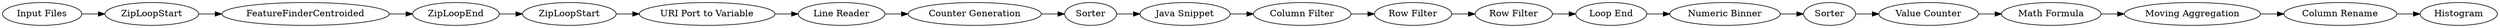 digraph {
	"4021555451489390641_299" [label="Input Files"]
	"-6470966491864404316_298" [label="Row Filter"]
	"-6470966491864404316_286" [label="Numeric Binner"]
	"-6470966491864404316_295" [label="Column Filter"]
	"4021555451489390641_6" [label=ZipLoopEnd]
	"-6470966491864404316_293" [label="Line Reader"]
	"-6470966491864404316_296" [label=Sorter]
	"-6470966491864404316_299" [label="Java Snippet"]
	"-6470966491864404316_291" [label="Value Counter"]
	"-6470966491864404316_292" [label="Math Formula"]
	"4021555451489390641_290" [label=Histogram]
	"-6470966491864404316_300" [label="Moving Aggregation"]
	"-6470966491864404316_285" [label="Loop End"]
	"-6470966491864404316_297" [label="Row Filter"]
	"4021555451489390641_295" [label=FeatureFinderCentroided]
	"-6470966491864404316_301" [label="Column Rename"]
	"-6470966491864404316_9" [label="URI Port to Variable"]
	"-6470966491864404316_288" [label=Sorter]
	"4021555451489390641_2" [label=ZipLoopStart]
	"-6470966491864404316_8" [label=ZipLoopStart]
	"-6470966491864404316_294" [label="Counter Generation"]
	"-6470966491864404316_298" -> "-6470966491864404316_297"
	"-6470966491864404316_300" -> "-6470966491864404316_301"
	"-6470966491864404316_301" -> "4021555451489390641_290"
	"-6470966491864404316_294" -> "-6470966491864404316_296"
	"-6470966491864404316_285" -> "-6470966491864404316_286"
	"-6470966491864404316_295" -> "-6470966491864404316_298"
	"-6470966491864404316_293" -> "-6470966491864404316_294"
	"4021555451489390641_299" -> "4021555451489390641_2"
	"-6470966491864404316_288" -> "-6470966491864404316_291"
	"-6470966491864404316_297" -> "-6470966491864404316_285"
	"-6470966491864404316_299" -> "-6470966491864404316_295"
	"-6470966491864404316_292" -> "-6470966491864404316_300"
	"-6470966491864404316_296" -> "-6470966491864404316_299"
	"4021555451489390641_6" -> "-6470966491864404316_8"
	"4021555451489390641_2" -> "4021555451489390641_295"
	"4021555451489390641_295" -> "4021555451489390641_6"
	"-6470966491864404316_9" -> "-6470966491864404316_293"
	"-6470966491864404316_291" -> "-6470966491864404316_292"
	"-6470966491864404316_286" -> "-6470966491864404316_288"
	"-6470966491864404316_8" -> "-6470966491864404316_9"
	rankdir=LR
}
